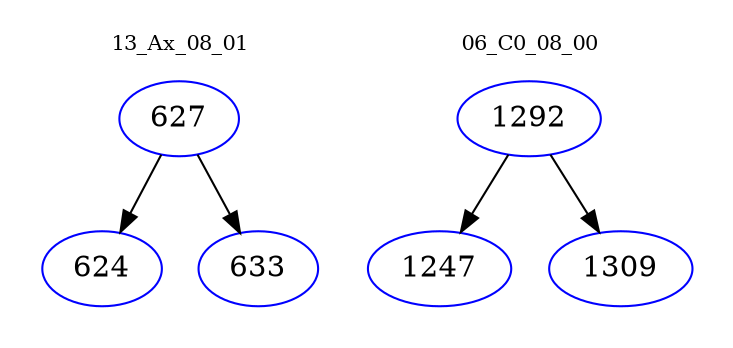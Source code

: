digraph{
subgraph cluster_0 {
color = white
label = "13_Ax_08_01";
fontsize=10;
T0_627 [label="627", color="blue"]
T0_627 -> T0_624 [color="black"]
T0_624 [label="624", color="blue"]
T0_627 -> T0_633 [color="black"]
T0_633 [label="633", color="blue"]
}
subgraph cluster_1 {
color = white
label = "06_C0_08_00";
fontsize=10;
T1_1292 [label="1292", color="blue"]
T1_1292 -> T1_1247 [color="black"]
T1_1247 [label="1247", color="blue"]
T1_1292 -> T1_1309 [color="black"]
T1_1309 [label="1309", color="blue"]
}
}
